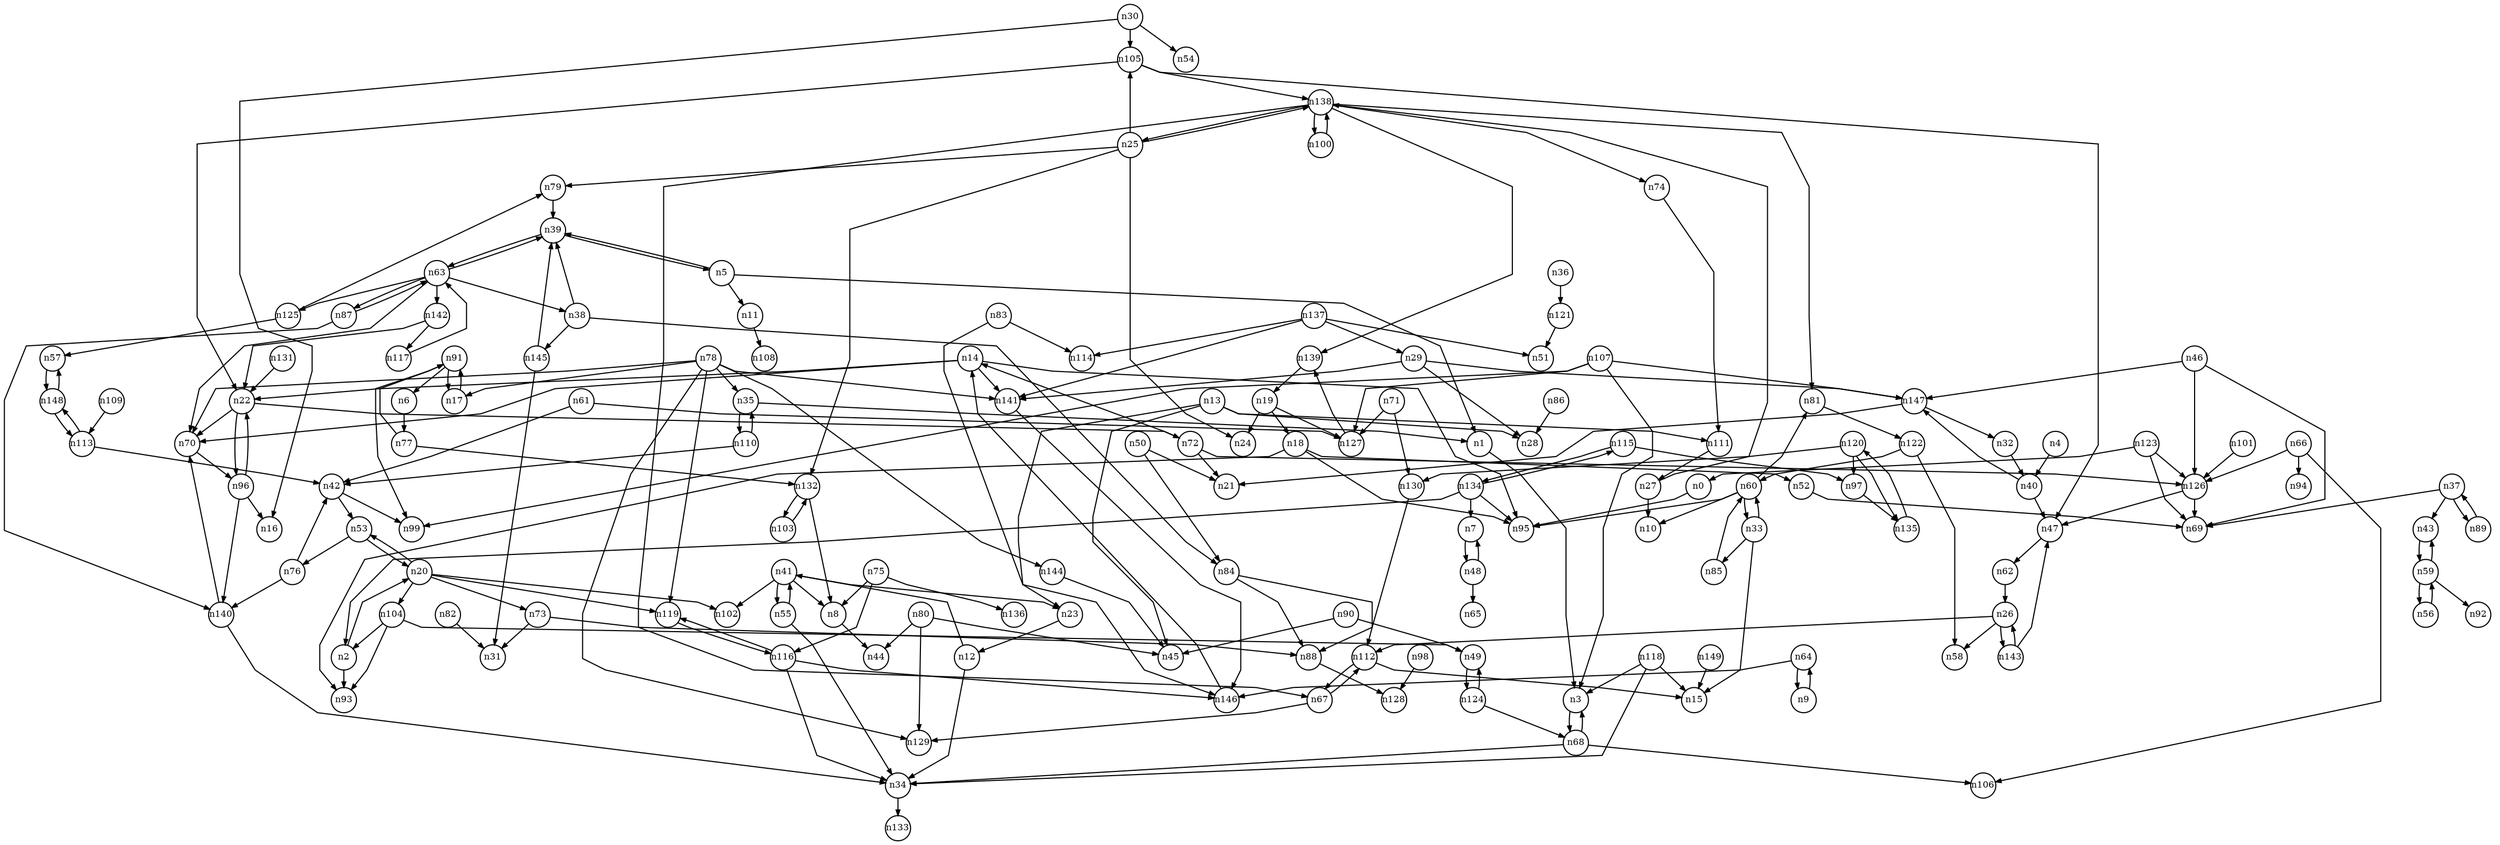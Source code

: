 digraph G{
splines=polyline;
ranksep=0.22;
nodesep=0.22;
nodesize=0.32;
fontsize=8
edge [arrowsize=0.5]
node [fontsize=8 shape=circle width=0.32 fixedsize=shape];

n0 -> n95
n3 -> n68
n1 -> n3
n2 -> n93
n2 -> n20
n40 -> n47
n40 -> n147
n4 -> n40
n5 -> n1
n5 -> n11
n5 -> n39
n11 -> n108
n77 -> n132
n77 -> n91
n6 -> n77
n8 -> n44
n34 -> n133
n12 -> n34
n12 -> n41
n41 -> n8
n41 -> n23
n41 -> n55
n41 -> n102
n23 -> n12
n13 -> n23
n13 -> n28
n13 -> n45
n13 -> n111
n111 -> n27
n22 -> n70
n22 -> n72
n22 -> n96
n14 -> n22
n14 -> n70
n14 -> n95
n14 -> n141
n70 -> n96
n141 -> n146
n52 -> n69
n18 -> n52
n18 -> n93
n18 -> n95
n19 -> n18
n19 -> n24
n19 -> n127
n127 -> n139
n53 -> n76
n53 -> n20
n20 -> n53
n20 -> n73
n20 -> n102
n20 -> n104
n20 -> n119
n73 -> n31
n73 -> n88
n104 -> n2
n104 -> n49
n104 -> n93
n119 -> n116
n72 -> n21
n72 -> n126
n72 -> n14
n25 -> n24
n25 -> n79
n25 -> n105
n25 -> n132
n25 -> n138
n79 -> n39
n105 -> n22
n105 -> n47
n105 -> n138
n132 -> n8
n132 -> n103
n26 -> n58
n26 -> n112
n26 -> n143
n112 -> n15
n112 -> n67
n143 -> n47
n143 -> n26
n27 -> n10
n27 -> n138
n29 -> n28
n29 -> n141
n29 -> n147
n147 -> n21
n147 -> n32
n30 -> n16
n30 -> n54
n30 -> n105
n32 -> n40
n33 -> n15
n33 -> n85
n33 -> n60
n85 -> n60
n35 -> n1
n35 -> n110
n110 -> n42
n110 -> n35
n121 -> n51
n36 -> n121
n43 -> n59
n37 -> n43
n37 -> n69
n37 -> n89
n89 -> n37
n84 -> n88
n84 -> n112
n38 -> n84
n38 -> n145
n38 -> n39
n145 -> n31
n145 -> n39
n39 -> n5
n39 -> n63
n63 -> n38
n63 -> n70
n63 -> n87
n63 -> n125
n63 -> n142
n63 -> n39
n47 -> n62
n55 -> n34
n55 -> n41
n42 -> n99
n42 -> n53
n46 -> n69
n46 -> n126
n46 -> n147
n126 -> n47
n126 -> n69
n62 -> n26
n7 -> n48
n48 -> n7
n48 -> n65
n50 -> n21
n50 -> n84
n76 -> n42
n76 -> n140
n59 -> n43
n59 -> n56
n59 -> n92
n56 -> n59
n60 -> n10
n60 -> n33
n60 -> n81
n60 -> n95
n81 -> n122
n61 -> n42
n61 -> n127
n87 -> n140
n87 -> n63
n125 -> n57
n125 -> n79
n142 -> n22
n142 -> n117
n9 -> n64
n64 -> n9
n64 -> n146
n146 -> n14
n66 -> n94
n66 -> n106
n66 -> n126
n67 -> n129
n67 -> n112
n68 -> n3
n68 -> n34
n68 -> n106
n71 -> n127
n71 -> n130
n130 -> n88
n88 -> n128
n74 -> n111
n75 -> n8
n75 -> n116
n75 -> n136
n116 -> n34
n116 -> n119
n116 -> n146
n140 -> n34
n140 -> n70
n17 -> n91
n78 -> n17
n78 -> n35
n78 -> n70
n78 -> n119
n78 -> n129
n78 -> n141
n78 -> n144
n144 -> n45
n80 -> n44
n80 -> n45
n80 -> n129
n122 -> n58
n122 -> n60
n82 -> n31
n83 -> n114
n83 -> n146
n86 -> n28
n90 -> n45
n90 -> n49
n49 -> n124
n91 -> n6
n91 -> n17
n91 -> n99
n96 -> n16
n96 -> n22
n96 -> n140
n98 -> n128
n101 -> n126
n103 -> n132
n107 -> n3
n107 -> n99
n107 -> n127
n107 -> n147
n113 -> n42
n113 -> n148
n109 -> n113
n97 -> n135
n115 -> n97
n115 -> n134
n134 -> n2
n134 -> n7
n134 -> n95
n134 -> n115
n118 -> n3
n118 -> n15
n118 -> n34
n120 -> n97
n120 -> n130
n120 -> n135
n123 -> n0
n123 -> n69
n123 -> n126
n124 -> n49
n124 -> n68
n57 -> n148
n139 -> n19
n131 -> n22
n135 -> n120
n137 -> n29
n137 -> n51
n137 -> n114
n137 -> n141
n138 -> n25
n138 -> n67
n138 -> n74
n138 -> n81
n138 -> n100
n138 -> n139
n100 -> n138
n117 -> n63
n148 -> n57
n148 -> n113
n149 -> n15
}
